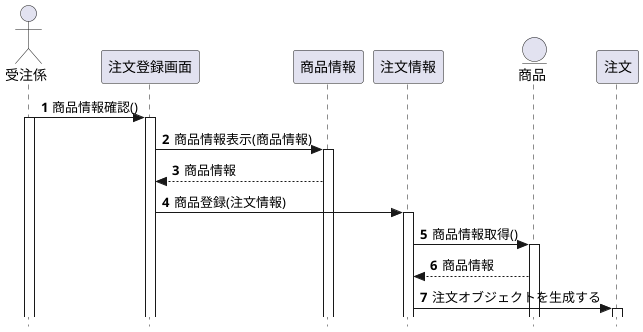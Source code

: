 @startuml 演習4-4
actor 受注係
 'メッセージに自動で番号を降る
 autonumber
 ' 厳密なUMLに準拠する
skinparam style strictuml

participant "注文登録画面" as 登録画面
participant "商品情報" as 商品情報
participant "注文情報" as 注文情報
entity 商品
participant "注文" as 注文

受注係 -> 登録画面: 商品情報確認()
activate 受注係
activate 登録画面

登録画面 -> 商品情報: 商品情報表示(商品情報)
activate 商品情報
商品情報 --> 登録画面: 商品情報

登録画面 -> 注文情報: 商品登録(注文情報)
activate 注文情報
注文情報 -> 商品: 商品情報取得()
activate 商品
商品 --> 注文情報: 商品情報

注文情報 -> 注文: 注文オブジェクトを生成する
activate 注文

@enduml
